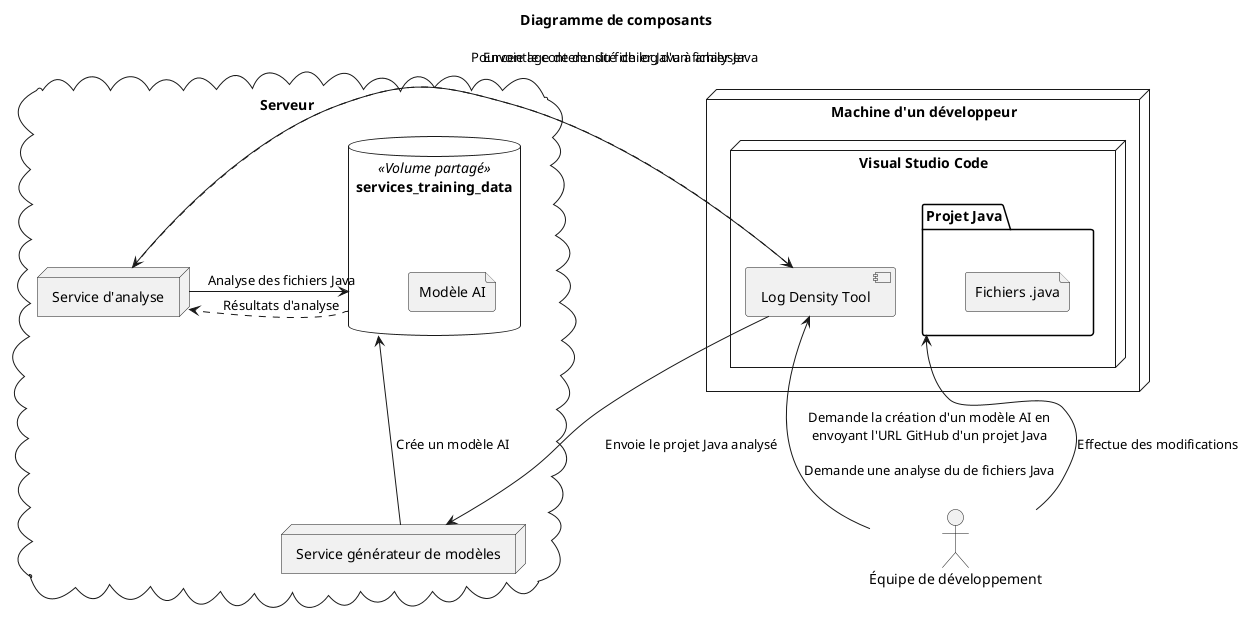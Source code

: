 @startuml

title Diagramme de composants

actor "Équipe de développement" as team

node "Machine d'un développeur" as machine {
    node "Visual Studio Code" as IDE {
        package "Projet Java" as project {
            file "Fichiers .java" as files
        }

        component "Log Density Tool" as plugin
    }
}

cloud "Serveur" as server {
    node "Service d'analyse" as serviceB

    node "Service générateur de modèles" as serviceA

    database "services_training_data" <<Volume partagé>> as sharedVolume {
        file "Modèle AI" as model
    }
}

team -u-> plugin: "Demande la création d'un modèle AI en\nenvoyant l'URL GitHub d'un projet Java\n\nDemande une analyse du de fichiers Java"
team -u-> project: "Effectue des modifications"

plugin -d-> serviceA: "Envoie le projet Java analysé"
serviceA -u-> sharedVolume: "Crée un modèle AI"

sharedVolume .> serviceB: "Résultats d'analyse"
serviceB -l-> sharedVolume: "Analyse des fichiers Java"

plugin -l-> serviceB: "Envoie le contenu du fichier Java à analyser"
serviceB .> plugin: "Pourcentage de densité de log d'un fichier Java"

@enduml